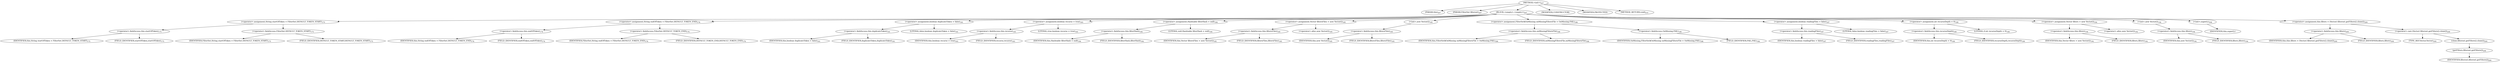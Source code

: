 digraph "&lt;init&gt;" {  
"411" [label = <(METHOD,&lt;init&gt;)<SUB>207</SUB>> ]
"52" [label = <(PARAM,this)<SUB>207</SUB>> ]
"412" [label = <(PARAM,FilterSet filterset)<SUB>207</SUB>> ]
"413" [label = <(BLOCK,&lt;empty&gt;,&lt;empty&gt;)<SUB>207</SUB>> ]
"414" [label = <(&lt;operator&gt;.assignment,String startOfToken = FilterSet.DEFAULT_TOKEN_START)<SUB>175</SUB>> ]
"415" [label = <(&lt;operator&gt;.fieldAccess,this.startOfToken)<SUB>175</SUB>> ]
"416" [label = <(IDENTIFIER,this,String startOfToken = FilterSet.DEFAULT_TOKEN_START)<SUB>175</SUB>> ]
"417" [label = <(FIELD_IDENTIFIER,startOfToken,startOfToken)<SUB>175</SUB>> ]
"418" [label = <(&lt;operator&gt;.fieldAccess,FilterSet.DEFAULT_TOKEN_START)<SUB>175</SUB>> ]
"419" [label = <(IDENTIFIER,FilterSet,String startOfToken = FilterSet.DEFAULT_TOKEN_START)<SUB>175</SUB>> ]
"420" [label = <(FIELD_IDENTIFIER,DEFAULT_TOKEN_START,DEFAULT_TOKEN_START)<SUB>175</SUB>> ]
"421" [label = <(&lt;operator&gt;.assignment,String endOfToken = FilterSet.DEFAULT_TOKEN_END)<SUB>176</SUB>> ]
"422" [label = <(&lt;operator&gt;.fieldAccess,this.endOfToken)<SUB>176</SUB>> ]
"423" [label = <(IDENTIFIER,this,String endOfToken = FilterSet.DEFAULT_TOKEN_END)<SUB>176</SUB>> ]
"424" [label = <(FIELD_IDENTIFIER,endOfToken,endOfToken)<SUB>176</SUB>> ]
"425" [label = <(&lt;operator&gt;.fieldAccess,FilterSet.DEFAULT_TOKEN_END)<SUB>176</SUB>> ]
"426" [label = <(IDENTIFIER,FilterSet,String endOfToken = FilterSet.DEFAULT_TOKEN_END)<SUB>176</SUB>> ]
"427" [label = <(FIELD_IDENTIFIER,DEFAULT_TOKEN_END,DEFAULT_TOKEN_END)<SUB>176</SUB>> ]
"428" [label = <(&lt;operator&gt;.assignment,boolean duplicateToken = false)<SUB>181</SUB>> ]
"429" [label = <(&lt;operator&gt;.fieldAccess,this.duplicateToken)<SUB>181</SUB>> ]
"430" [label = <(IDENTIFIER,this,boolean duplicateToken = false)<SUB>181</SUB>> ]
"431" [label = <(FIELD_IDENTIFIER,duplicateToken,duplicateToken)<SUB>181</SUB>> ]
"432" [label = <(LITERAL,false,boolean duplicateToken = false)<SUB>181</SUB>> ]
"433" [label = <(&lt;operator&gt;.assignment,boolean recurse = true)<SUB>183</SUB>> ]
"434" [label = <(&lt;operator&gt;.fieldAccess,this.recurse)<SUB>183</SUB>> ]
"435" [label = <(IDENTIFIER,this,boolean recurse = true)<SUB>183</SUB>> ]
"436" [label = <(FIELD_IDENTIFIER,recurse,recurse)<SUB>183</SUB>> ]
"437" [label = <(LITERAL,true,boolean recurse = true)<SUB>183</SUB>> ]
"438" [label = <(&lt;operator&gt;.assignment,Hashtable filterHash = null)<SUB>184</SUB>> ]
"439" [label = <(&lt;operator&gt;.fieldAccess,this.filterHash)<SUB>184</SUB>> ]
"440" [label = <(IDENTIFIER,this,Hashtable filterHash = null)<SUB>184</SUB>> ]
"441" [label = <(FIELD_IDENTIFIER,filterHash,filterHash)<SUB>184</SUB>> ]
"442" [label = <(LITERAL,null,Hashtable filterHash = null)<SUB>184</SUB>> ]
"443" [label = <(&lt;operator&gt;.assignment,Vector filtersFiles = new Vector())<SUB>185</SUB>> ]
"444" [label = <(&lt;operator&gt;.fieldAccess,this.filtersFiles)<SUB>185</SUB>> ]
"445" [label = <(IDENTIFIER,this,Vector filtersFiles = new Vector())<SUB>185</SUB>> ]
"446" [label = <(FIELD_IDENTIFIER,filtersFiles,filtersFiles)<SUB>185</SUB>> ]
"447" [label = <(&lt;operator&gt;.alloc,new Vector())<SUB>185</SUB>> ]
"448" [label = <(&lt;init&gt;,new Vector())<SUB>185</SUB>> ]
"449" [label = <(&lt;operator&gt;.fieldAccess,this.filtersFiles)<SUB>185</SUB>> ]
"450" [label = <(IDENTIFIER,this,new Vector())<SUB>185</SUB>> ]
"451" [label = <(FIELD_IDENTIFIER,filtersFiles,filtersFiles)<SUB>185</SUB>> ]
"452" [label = <(&lt;operator&gt;.assignment,FilterSet$OnMissing onMissingFiltersFile = OnMissing.FAIL)<SUB>186</SUB>> ]
"453" [label = <(&lt;operator&gt;.fieldAccess,this.onMissingFiltersFile)<SUB>186</SUB>> ]
"454" [label = <(IDENTIFIER,this,FilterSet$OnMissing onMissingFiltersFile = OnMissing.FAIL)<SUB>186</SUB>> ]
"455" [label = <(FIELD_IDENTIFIER,onMissingFiltersFile,onMissingFiltersFile)<SUB>186</SUB>> ]
"456" [label = <(&lt;operator&gt;.fieldAccess,OnMissing.FAIL)<SUB>186</SUB>> ]
"457" [label = <(IDENTIFIER,OnMissing,FilterSet$OnMissing onMissingFiltersFile = OnMissing.FAIL)<SUB>186</SUB>> ]
"458" [label = <(FIELD_IDENTIFIER,FAIL,FAIL)<SUB>186</SUB>> ]
"459" [label = <(&lt;operator&gt;.assignment,boolean readingFiles = false)<SUB>187</SUB>> ]
"460" [label = <(&lt;operator&gt;.fieldAccess,this.readingFiles)<SUB>187</SUB>> ]
"461" [label = <(IDENTIFIER,this,boolean readingFiles = false)<SUB>187</SUB>> ]
"462" [label = <(FIELD_IDENTIFIER,readingFiles,readingFiles)<SUB>187</SUB>> ]
"463" [label = <(LITERAL,false,boolean readingFiles = false)<SUB>187</SUB>> ]
"464" [label = <(&lt;operator&gt;.assignment,int recurseDepth = 0)<SUB>189</SUB>> ]
"465" [label = <(&lt;operator&gt;.fieldAccess,this.recurseDepth)<SUB>189</SUB>> ]
"466" [label = <(IDENTIFIER,this,int recurseDepth = 0)<SUB>189</SUB>> ]
"467" [label = <(FIELD_IDENTIFIER,recurseDepth,recurseDepth)<SUB>189</SUB>> ]
"468" [label = <(LITERAL,0,int recurseDepth = 0)<SUB>189</SUB>> ]
"469" [label = <(&lt;operator&gt;.assignment,Vector filters = new Vector())<SUB>194</SUB>> ]
"470" [label = <(&lt;operator&gt;.fieldAccess,this.filters)<SUB>194</SUB>> ]
"471" [label = <(IDENTIFIER,this,Vector filters = new Vector())<SUB>194</SUB>> ]
"472" [label = <(FIELD_IDENTIFIER,filters,filters)<SUB>194</SUB>> ]
"473" [label = <(&lt;operator&gt;.alloc,new Vector())<SUB>194</SUB>> ]
"474" [label = <(&lt;init&gt;,new Vector())<SUB>194</SUB>> ]
"475" [label = <(&lt;operator&gt;.fieldAccess,this.filters)<SUB>194</SUB>> ]
"476" [label = <(IDENTIFIER,this,new Vector())<SUB>194</SUB>> ]
"477" [label = <(FIELD_IDENTIFIER,filters,filters)<SUB>194</SUB>> ]
"478" [label = <(&lt;init&gt;,super();)<SUB>208</SUB>> ]
"51" [label = <(IDENTIFIER,this,super();)> ]
"479" [label = <(&lt;operator&gt;.assignment,this.filters = (Vector) filterset.getFilters().clone())<SUB>209</SUB>> ]
"480" [label = <(&lt;operator&gt;.fieldAccess,this.filters)<SUB>209</SUB>> ]
"53" [label = <(IDENTIFIER,this,this.filters = (Vector) filterset.getFilters().clone())<SUB>209</SUB>> ]
"481" [label = <(FIELD_IDENTIFIER,filters,filters)<SUB>209</SUB>> ]
"482" [label = <(&lt;operator&gt;.cast,(Vector) filterset.getFilters().clone())<SUB>209</SUB>> ]
"483" [label = <(TYPE_REF,Vector,Vector)<SUB>209</SUB>> ]
"484" [label = <(clone,filterset.getFilters().clone())<SUB>209</SUB>> ]
"485" [label = <(getFilters,filterset.getFilters())<SUB>209</SUB>> ]
"486" [label = <(IDENTIFIER,filterset,filterset.getFilters())<SUB>209</SUB>> ]
"487" [label = <(MODIFIER,CONSTRUCTOR)> ]
"488" [label = <(MODIFIER,PROTECTED)> ]
"489" [label = <(METHOD_RETURN,void)<SUB>210</SUB>> ]
  "411" -> "52" 
  "411" -> "412" 
  "411" -> "413" 
  "411" -> "487" 
  "411" -> "488" 
  "411" -> "489" 
  "413" -> "414" 
  "413" -> "421" 
  "413" -> "428" 
  "413" -> "433" 
  "413" -> "438" 
  "413" -> "443" 
  "413" -> "448" 
  "413" -> "452" 
  "413" -> "459" 
  "413" -> "464" 
  "413" -> "469" 
  "413" -> "474" 
  "413" -> "478" 
  "413" -> "479" 
  "414" -> "415" 
  "414" -> "418" 
  "415" -> "416" 
  "415" -> "417" 
  "418" -> "419" 
  "418" -> "420" 
  "421" -> "422" 
  "421" -> "425" 
  "422" -> "423" 
  "422" -> "424" 
  "425" -> "426" 
  "425" -> "427" 
  "428" -> "429" 
  "428" -> "432" 
  "429" -> "430" 
  "429" -> "431" 
  "433" -> "434" 
  "433" -> "437" 
  "434" -> "435" 
  "434" -> "436" 
  "438" -> "439" 
  "438" -> "442" 
  "439" -> "440" 
  "439" -> "441" 
  "443" -> "444" 
  "443" -> "447" 
  "444" -> "445" 
  "444" -> "446" 
  "448" -> "449" 
  "449" -> "450" 
  "449" -> "451" 
  "452" -> "453" 
  "452" -> "456" 
  "453" -> "454" 
  "453" -> "455" 
  "456" -> "457" 
  "456" -> "458" 
  "459" -> "460" 
  "459" -> "463" 
  "460" -> "461" 
  "460" -> "462" 
  "464" -> "465" 
  "464" -> "468" 
  "465" -> "466" 
  "465" -> "467" 
  "469" -> "470" 
  "469" -> "473" 
  "470" -> "471" 
  "470" -> "472" 
  "474" -> "475" 
  "475" -> "476" 
  "475" -> "477" 
  "478" -> "51" 
  "479" -> "480" 
  "479" -> "482" 
  "480" -> "53" 
  "480" -> "481" 
  "482" -> "483" 
  "482" -> "484" 
  "484" -> "485" 
  "485" -> "486" 
}
